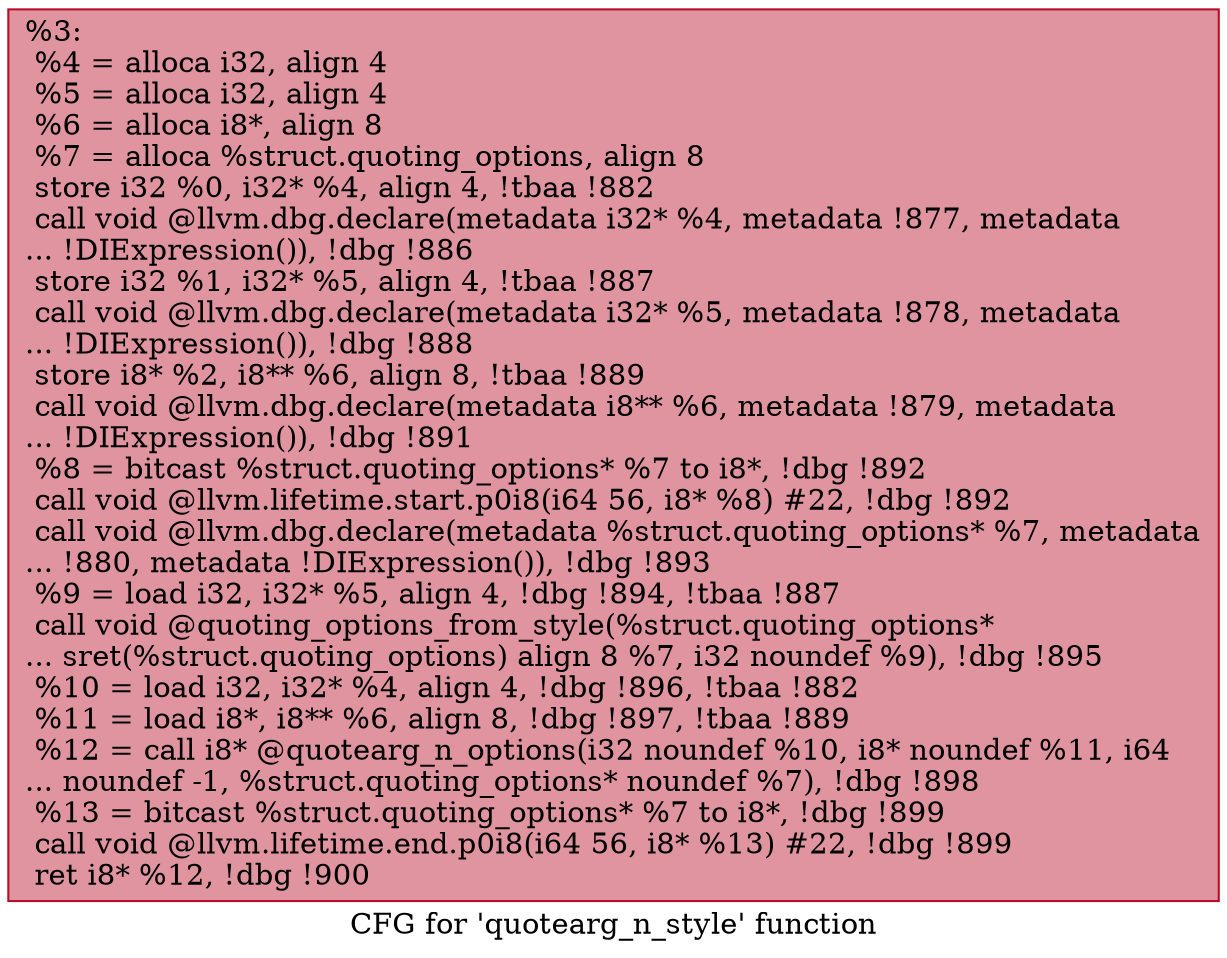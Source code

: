 digraph "CFG for 'quotearg_n_style' function" {
	label="CFG for 'quotearg_n_style' function";

	Node0x1458f60 [shape=record,color="#b70d28ff", style=filled, fillcolor="#b70d2870",label="{%3:\l  %4 = alloca i32, align 4\l  %5 = alloca i32, align 4\l  %6 = alloca i8*, align 8\l  %7 = alloca %struct.quoting_options, align 8\l  store i32 %0, i32* %4, align 4, !tbaa !882\l  call void @llvm.dbg.declare(metadata i32* %4, metadata !877, metadata\l... !DIExpression()), !dbg !886\l  store i32 %1, i32* %5, align 4, !tbaa !887\l  call void @llvm.dbg.declare(metadata i32* %5, metadata !878, metadata\l... !DIExpression()), !dbg !888\l  store i8* %2, i8** %6, align 8, !tbaa !889\l  call void @llvm.dbg.declare(metadata i8** %6, metadata !879, metadata\l... !DIExpression()), !dbg !891\l  %8 = bitcast %struct.quoting_options* %7 to i8*, !dbg !892\l  call void @llvm.lifetime.start.p0i8(i64 56, i8* %8) #22, !dbg !892\l  call void @llvm.dbg.declare(metadata %struct.quoting_options* %7, metadata\l... !880, metadata !DIExpression()), !dbg !893\l  %9 = load i32, i32* %5, align 4, !dbg !894, !tbaa !887\l  call void @quoting_options_from_style(%struct.quoting_options*\l... sret(%struct.quoting_options) align 8 %7, i32 noundef %9), !dbg !895\l  %10 = load i32, i32* %4, align 4, !dbg !896, !tbaa !882\l  %11 = load i8*, i8** %6, align 8, !dbg !897, !tbaa !889\l  %12 = call i8* @quotearg_n_options(i32 noundef %10, i8* noundef %11, i64\l... noundef -1, %struct.quoting_options* noundef %7), !dbg !898\l  %13 = bitcast %struct.quoting_options* %7 to i8*, !dbg !899\l  call void @llvm.lifetime.end.p0i8(i64 56, i8* %13) #22, !dbg !899\l  ret i8* %12, !dbg !900\l}"];
}
